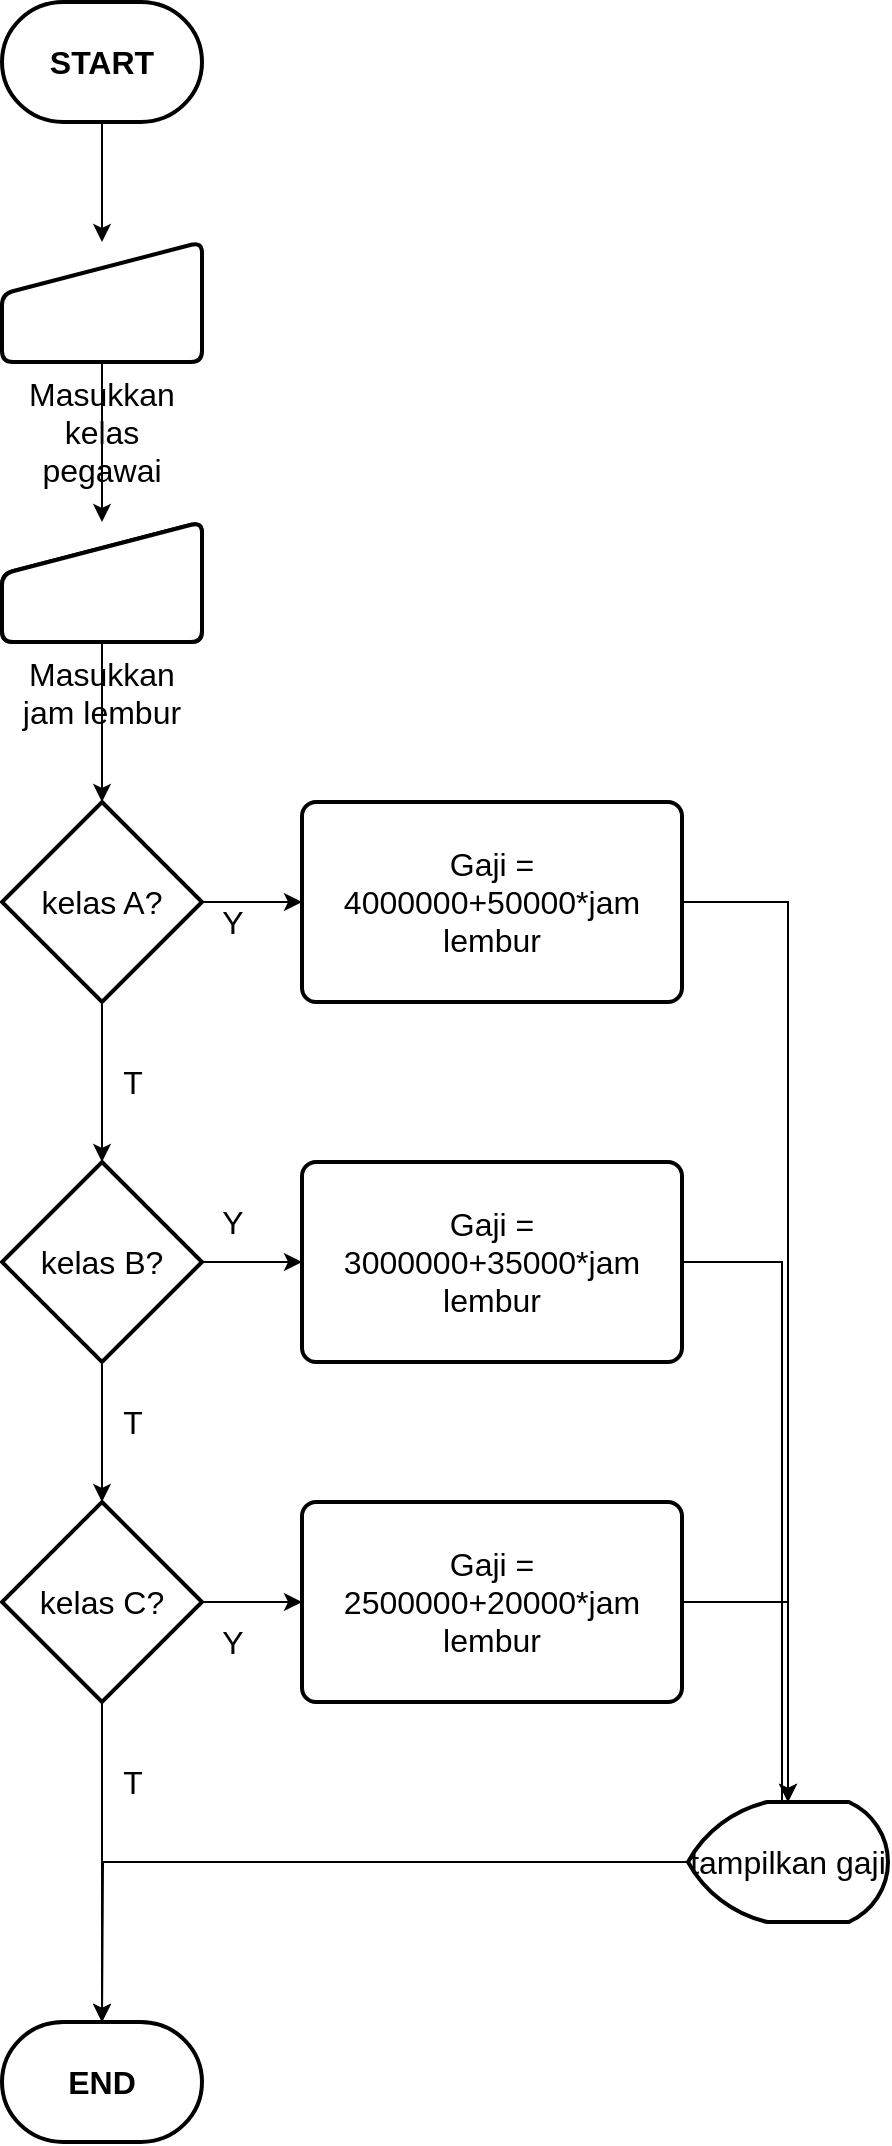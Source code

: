 <mxfile version="10.5.2" type="device"><diagram id="6a731a19-8d31-9384-78a2-239565b7b9f0" name="Page-1"><mxGraphModel dx="1054" dy="709" grid="1" gridSize="10" guides="1" tooltips="1" connect="1" arrows="1" fold="1" page="1" pageScale="1" pageWidth="827" pageHeight="1169" background="#ffffff" math="0" shadow="0"><root><mxCell id="0"/><mxCell id="1" parent="0"/><mxCell id="HWsEmrjgY2W4grnvvJE0-61" value="" style="edgeStyle=orthogonalEdgeStyle;rounded=0;orthogonalLoop=1;jettySize=auto;html=1;fontSize=16;" edge="1" parent="1" source="HWsEmrjgY2W4grnvvJE0-55" target="HWsEmrjgY2W4grnvvJE0-60"><mxGeometry relative="1" as="geometry"/></mxCell><mxCell id="HWsEmrjgY2W4grnvvJE0-55" value="START" style="strokeWidth=2;html=1;shape=mxgraph.flowchart.terminator;whiteSpace=wrap;fontSize=16;fontStyle=1" vertex="1" parent="1"><mxGeometry x="20" y="30" width="100" height="60" as="geometry"/></mxCell><mxCell id="HWsEmrjgY2W4grnvvJE0-57" value="END" style="strokeWidth=2;html=1;shape=mxgraph.flowchart.terminator;whiteSpace=wrap;fontSize=16;fontStyle=1" vertex="1" parent="1"><mxGeometry x="20" y="1040" width="100" height="60" as="geometry"/></mxCell><mxCell id="HWsEmrjgY2W4grnvvJE0-64" value="" style="edgeStyle=orthogonalEdgeStyle;rounded=0;orthogonalLoop=1;jettySize=auto;html=1;fontSize=16;" edge="1" parent="1" source="HWsEmrjgY2W4grnvvJE0-60" target="HWsEmrjgY2W4grnvvJE0-63"><mxGeometry relative="1" as="geometry"/></mxCell><mxCell id="HWsEmrjgY2W4grnvvJE0-60" value="Masukkan kelas pegawai" style="verticalLabelPosition=bottom;verticalAlign=top;html=1;strokeWidth=2;shape=manualInput;whiteSpace=wrap;rounded=1;size=26;arcSize=11;fontSize=16;" vertex="1" parent="1"><mxGeometry x="20" y="150" width="100" height="60" as="geometry"/></mxCell><mxCell id="HWsEmrjgY2W4grnvvJE0-63" value="" style="verticalLabelPosition=bottom;verticalAlign=top;html=1;strokeWidth=2;shape=manualInput;whiteSpace=wrap;rounded=1;size=26;arcSize=11;fontSize=16;" vertex="1" parent="1"><mxGeometry x="20" y="290" width="100" height="60" as="geometry"/></mxCell><mxCell id="HWsEmrjgY2W4grnvvJE0-68" value="" style="edgeStyle=orthogonalEdgeStyle;rounded=0;orthogonalLoop=1;jettySize=auto;html=1;fontSize=16;" edge="1" parent="1" source="HWsEmrjgY2W4grnvvJE0-62" target="HWsEmrjgY2W4grnvvJE0-65"><mxGeometry relative="1" as="geometry"/></mxCell><mxCell id="HWsEmrjgY2W4grnvvJE0-62" value="Masukkan jam lembur" style="verticalLabelPosition=bottom;verticalAlign=top;html=1;strokeWidth=2;shape=manualInput;whiteSpace=wrap;rounded=1;size=26;arcSize=11;fontSize=16;" vertex="1" parent="1"><mxGeometry x="20" y="290" width="100" height="60" as="geometry"/></mxCell><mxCell id="HWsEmrjgY2W4grnvvJE0-69" value="" style="edgeStyle=orthogonalEdgeStyle;rounded=0;orthogonalLoop=1;jettySize=auto;html=1;fontSize=16;" edge="1" parent="1" source="HWsEmrjgY2W4grnvvJE0-65" target="HWsEmrjgY2W4grnvvJE0-66"><mxGeometry relative="1" as="geometry"/></mxCell><mxCell id="HWsEmrjgY2W4grnvvJE0-80" value="" style="edgeStyle=orthogonalEdgeStyle;rounded=0;orthogonalLoop=1;jettySize=auto;html=1;fontSize=16;" edge="1" parent="1" source="HWsEmrjgY2W4grnvvJE0-65" target="HWsEmrjgY2W4grnvvJE0-76"><mxGeometry relative="1" as="geometry"/></mxCell><mxCell id="HWsEmrjgY2W4grnvvJE0-65" value="kelas A?" style="strokeWidth=2;html=1;shape=mxgraph.flowchart.decision;whiteSpace=wrap;fontSize=16;" vertex="1" parent="1"><mxGeometry x="20" y="430" width="100" height="100" as="geometry"/></mxCell><mxCell id="HWsEmrjgY2W4grnvvJE0-70" value="" style="edgeStyle=orthogonalEdgeStyle;rounded=0;orthogonalLoop=1;jettySize=auto;html=1;fontSize=16;" edge="1" parent="1" source="HWsEmrjgY2W4grnvvJE0-66" target="HWsEmrjgY2W4grnvvJE0-67"><mxGeometry relative="1" as="geometry"/></mxCell><mxCell id="HWsEmrjgY2W4grnvvJE0-81" value="" style="edgeStyle=orthogonalEdgeStyle;rounded=0;orthogonalLoop=1;jettySize=auto;html=1;fontSize=16;" edge="1" parent="1" source="HWsEmrjgY2W4grnvvJE0-66" target="HWsEmrjgY2W4grnvvJE0-77"><mxGeometry relative="1" as="geometry"/></mxCell><mxCell id="HWsEmrjgY2W4grnvvJE0-66" value="kelas B?" style="strokeWidth=2;html=1;shape=mxgraph.flowchart.decision;whiteSpace=wrap;fontSize=16;" vertex="1" parent="1"><mxGeometry x="20" y="610" width="100" height="100" as="geometry"/></mxCell><mxCell id="HWsEmrjgY2W4grnvvJE0-72" value="" style="edgeStyle=orthogonalEdgeStyle;rounded=0;orthogonalLoop=1;jettySize=auto;html=1;fontSize=16;entryX=0.5;entryY=0;entryDx=0;entryDy=0;entryPerimeter=0;" edge="1" parent="1" source="HWsEmrjgY2W4grnvvJE0-67" target="HWsEmrjgY2W4grnvvJE0-57"><mxGeometry relative="1" as="geometry"><mxPoint x="70" y="960.0" as="targetPoint"/></mxGeometry></mxCell><mxCell id="HWsEmrjgY2W4grnvvJE0-82" value="" style="edgeStyle=orthogonalEdgeStyle;rounded=0;orthogonalLoop=1;jettySize=auto;html=1;fontSize=16;" edge="1" parent="1" source="HWsEmrjgY2W4grnvvJE0-67" target="HWsEmrjgY2W4grnvvJE0-78"><mxGeometry relative="1" as="geometry"/></mxCell><mxCell id="HWsEmrjgY2W4grnvvJE0-67" value="kelas C?" style="strokeWidth=2;html=1;shape=mxgraph.flowchart.decision;whiteSpace=wrap;fontSize=16;" vertex="1" parent="1"><mxGeometry x="20" y="780" width="100" height="100" as="geometry"/></mxCell><mxCell id="HWsEmrjgY2W4grnvvJE0-73" value="T" style="text;html=1;resizable=0;autosize=1;align=center;verticalAlign=middle;points=[];fillColor=none;strokeColor=none;rounded=0;fontSize=16;" vertex="1" parent="1"><mxGeometry x="70" y="560" width="30" height="20" as="geometry"/></mxCell><mxCell id="HWsEmrjgY2W4grnvvJE0-74" value="T" style="text;html=1;resizable=0;autosize=1;align=center;verticalAlign=middle;points=[];fillColor=none;strokeColor=none;rounded=0;fontSize=16;" vertex="1" parent="1"><mxGeometry x="70" y="730" width="30" height="20" as="geometry"/></mxCell><mxCell id="HWsEmrjgY2W4grnvvJE0-75" value="T" style="text;html=1;resizable=0;autosize=1;align=center;verticalAlign=middle;points=[];fillColor=none;strokeColor=none;rounded=0;fontSize=16;" vertex="1" parent="1"><mxGeometry x="70" y="910" width="30" height="20" as="geometry"/></mxCell><mxCell id="HWsEmrjgY2W4grnvvJE0-85" style="edgeStyle=orthogonalEdgeStyle;rounded=0;orthogonalLoop=1;jettySize=auto;html=1;fontSize=16;" edge="1" parent="1" source="HWsEmrjgY2W4grnvvJE0-76" target="HWsEmrjgY2W4grnvvJE0-79"><mxGeometry relative="1" as="geometry"/></mxCell><mxCell id="HWsEmrjgY2W4grnvvJE0-76" value="Gaji = 4000000+50000*jam lembur" style="rounded=1;whiteSpace=wrap;html=1;absoluteArcSize=1;arcSize=14;strokeWidth=2;fontSize=16;" vertex="1" parent="1"><mxGeometry x="170" y="430" width="190" height="100" as="geometry"/></mxCell><mxCell id="HWsEmrjgY2W4grnvvJE0-86" style="edgeStyle=orthogonalEdgeStyle;rounded=0;orthogonalLoop=1;jettySize=auto;html=1;fontSize=16;" edge="1" parent="1" source="HWsEmrjgY2W4grnvvJE0-77"><mxGeometry relative="1" as="geometry"><mxPoint x="410" y="940" as="targetPoint"/><Array as="points"><mxPoint x="410" y="660"/></Array></mxGeometry></mxCell><mxCell id="HWsEmrjgY2W4grnvvJE0-77" value="Gaji = 3000000+35000*jam lembur" style="rounded=1;whiteSpace=wrap;html=1;absoluteArcSize=1;arcSize=14;strokeWidth=2;fontSize=16;" vertex="1" parent="1"><mxGeometry x="170" y="610" width="190" height="100" as="geometry"/></mxCell><mxCell id="HWsEmrjgY2W4grnvvJE0-87" style="edgeStyle=orthogonalEdgeStyle;rounded=0;orthogonalLoop=1;jettySize=auto;html=1;entryX=0.5;entryY=0;entryDx=0;entryDy=0;entryPerimeter=0;fontSize=16;" edge="1" parent="1" source="HWsEmrjgY2W4grnvvJE0-78" target="HWsEmrjgY2W4grnvvJE0-79"><mxGeometry relative="1" as="geometry"/></mxCell><mxCell id="HWsEmrjgY2W4grnvvJE0-78" value="Gaji = 2500000+20000*jam lembur" style="rounded=1;whiteSpace=wrap;html=1;absoluteArcSize=1;arcSize=14;strokeWidth=2;fontSize=16;" vertex="1" parent="1"><mxGeometry x="170" y="780" width="190" height="100" as="geometry"/></mxCell><mxCell id="HWsEmrjgY2W4grnvvJE0-84" value="" style="edgeStyle=orthogonalEdgeStyle;rounded=0;orthogonalLoop=1;jettySize=auto;html=1;fontSize=16;" edge="1" parent="1" source="HWsEmrjgY2W4grnvvJE0-79"><mxGeometry relative="1" as="geometry"><mxPoint x="70" y="1040" as="targetPoint"/></mxGeometry></mxCell><mxCell id="HWsEmrjgY2W4grnvvJE0-79" value="tampilkan gaji" style="strokeWidth=2;html=1;shape=mxgraph.flowchart.display;whiteSpace=wrap;fontSize=16;" vertex="1" parent="1"><mxGeometry x="363" y="930" width="100" height="60" as="geometry"/></mxCell><mxCell id="HWsEmrjgY2W4grnvvJE0-88" value="Y" style="text;html=1;resizable=0;autosize=1;align=center;verticalAlign=middle;points=[];fillColor=none;strokeColor=none;rounded=0;fontSize=16;" vertex="1" parent="1"><mxGeometry x="120" y="480" width="30" height="20" as="geometry"/></mxCell><mxCell id="HWsEmrjgY2W4grnvvJE0-90" value="Y" style="text;html=1;resizable=0;autosize=1;align=center;verticalAlign=middle;points=[];fillColor=none;strokeColor=none;rounded=0;fontSize=16;" vertex="1" parent="1"><mxGeometry x="120" y="630" width="30" height="20" as="geometry"/></mxCell><mxCell id="HWsEmrjgY2W4grnvvJE0-92" value="Y" style="text;html=1;resizable=0;autosize=1;align=center;verticalAlign=middle;points=[];fillColor=none;strokeColor=none;rounded=0;fontSize=16;" vertex="1" parent="1"><mxGeometry x="120" y="840" width="30" height="20" as="geometry"/></mxCell></root></mxGraphModel></diagram></mxfile>